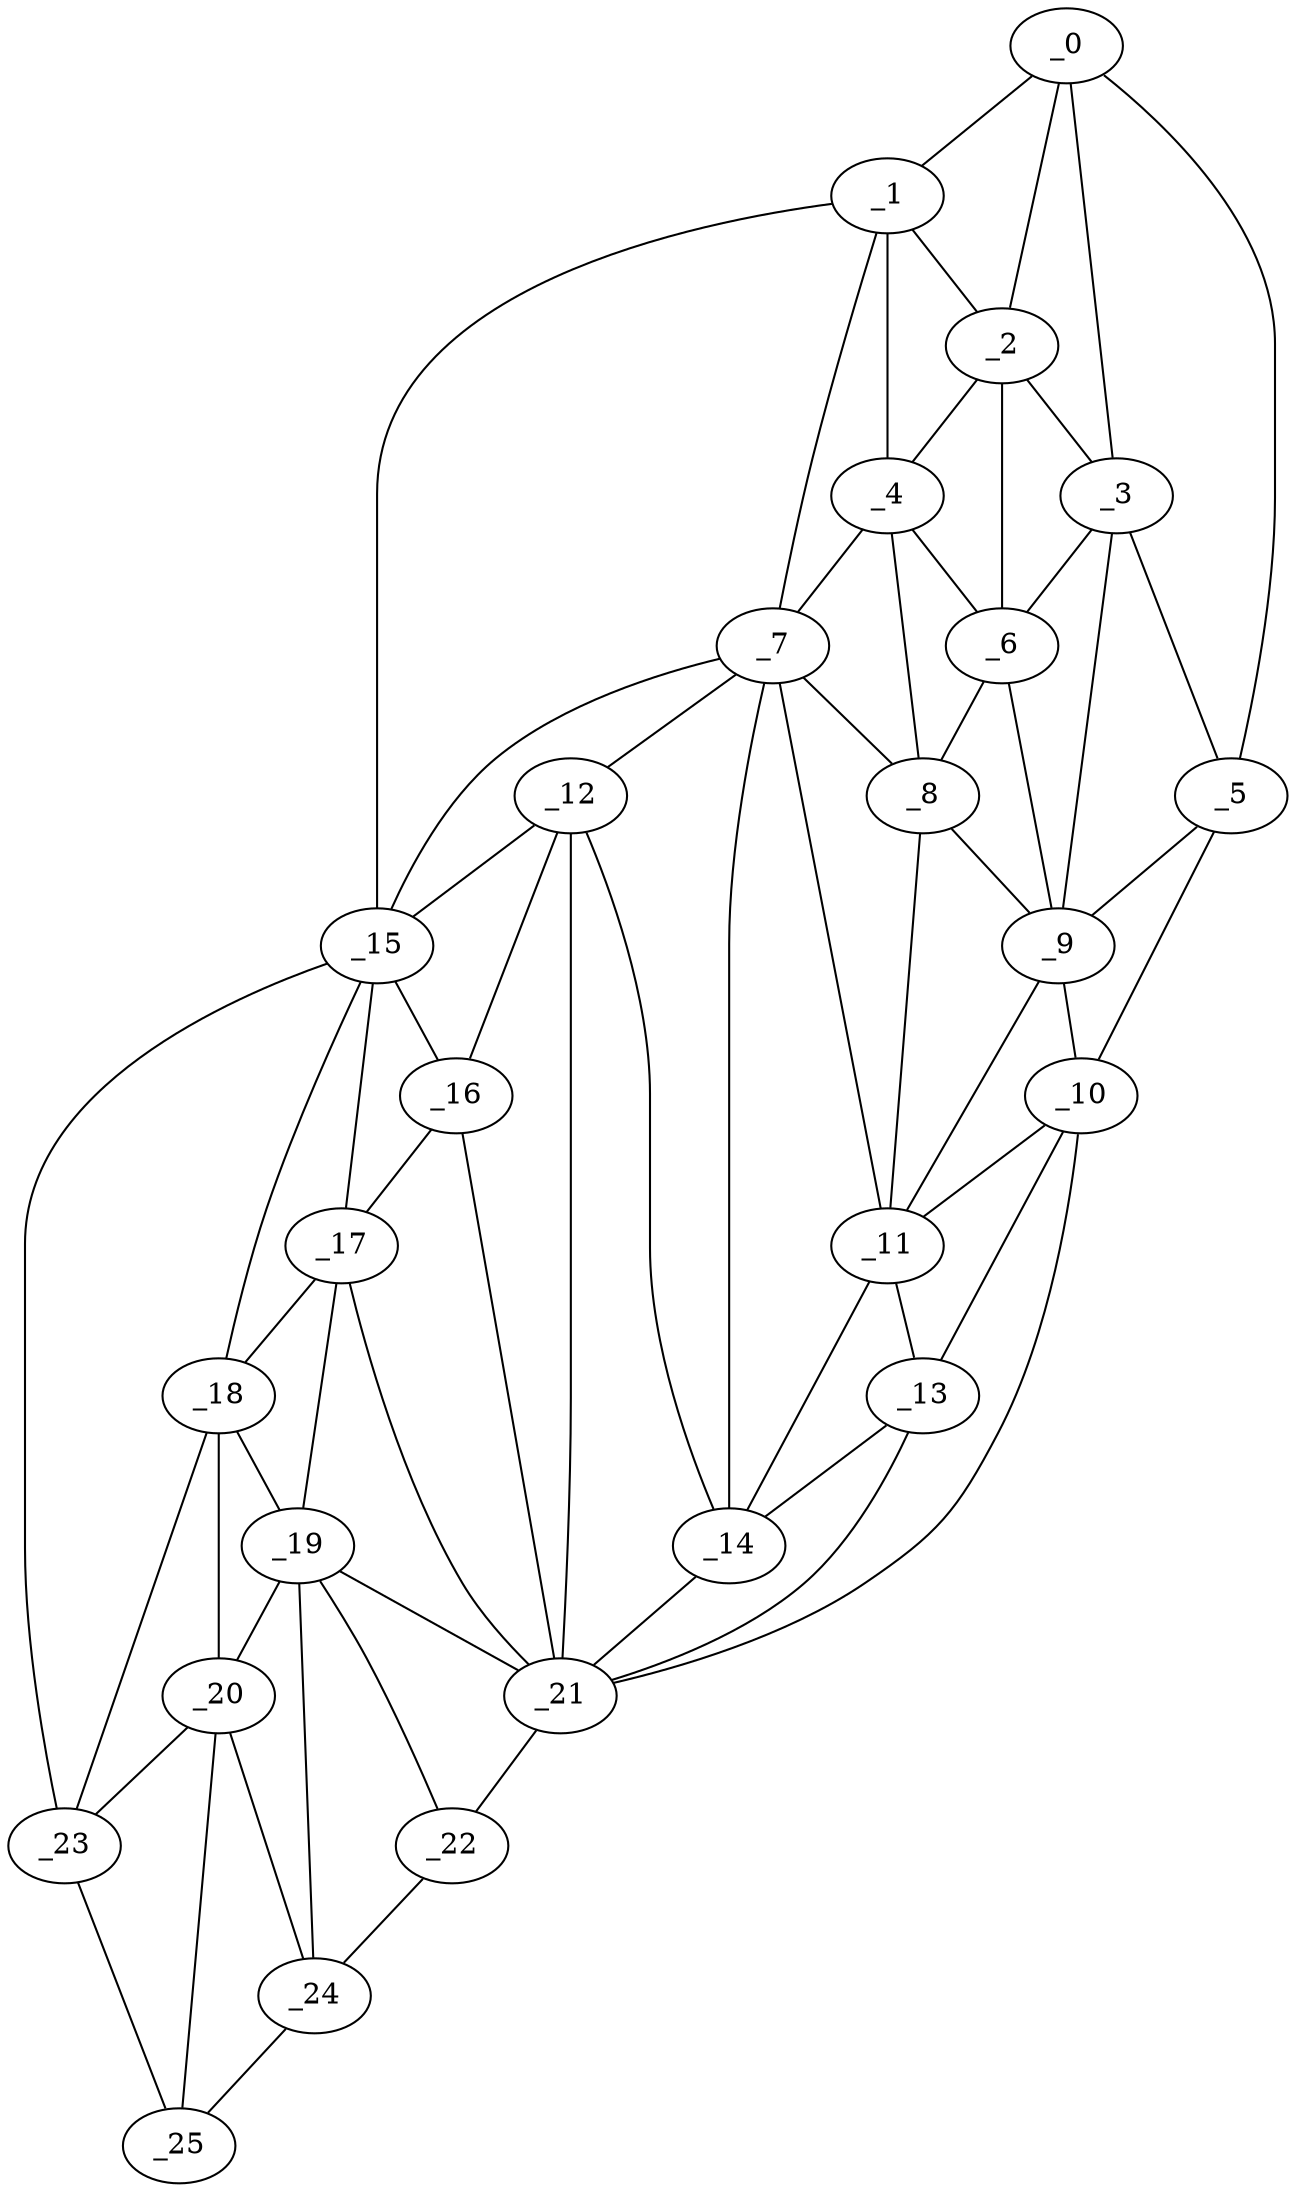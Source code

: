 graph "obj57__60.gxl" {
	_0	 [x=13,
		y=38];
	_1	 [x=16,
		y=49];
	_0 -- _1	 [valence=1];
	_2	 [x=26,
		y=36];
	_0 -- _2	 [valence=1];
	_3	 [x=30,
		y=17];
	_0 -- _3	 [valence=1];
	_5	 [x=35,
		y=9];
	_0 -- _5	 [valence=1];
	_1 -- _2	 [valence=2];
	_4	 [x=33,
		y=39];
	_1 -- _4	 [valence=1];
	_7	 [x=37,
		y=57];
	_1 -- _7	 [valence=2];
	_15	 [x=77,
		y=121];
	_1 -- _15	 [valence=1];
	_2 -- _3	 [valence=2];
	_2 -- _4	 [valence=2];
	_6	 [x=36,
		y=31];
	_2 -- _6	 [valence=2];
	_3 -- _5	 [valence=1];
	_3 -- _6	 [valence=2];
	_9	 [x=52,
		y=13];
	_3 -- _9	 [valence=1];
	_4 -- _6	 [valence=2];
	_4 -- _7	 [valence=2];
	_8	 [x=48,
		y=32];
	_4 -- _8	 [valence=2];
	_5 -- _9	 [valence=2];
	_10	 [x=57,
		y=5];
	_5 -- _10	 [valence=1];
	_6 -- _8	 [valence=1];
	_6 -- _9	 [valence=2];
	_7 -- _8	 [valence=2];
	_11	 [x=60,
		y=34];
	_7 -- _11	 [valence=2];
	_12	 [x=70,
		y=76];
	_7 -- _12	 [valence=2];
	_14	 [x=73,
		y=48];
	_7 -- _14	 [valence=1];
	_7 -- _15	 [valence=2];
	_8 -- _9	 [valence=2];
	_8 -- _11	 [valence=2];
	_9 -- _10	 [valence=1];
	_9 -- _11	 [valence=2];
	_10 -- _11	 [valence=2];
	_13	 [x=72,
		y=40];
	_10 -- _13	 [valence=1];
	_21	 [x=108,
		y=69];
	_10 -- _21	 [valence=1];
	_11 -- _13	 [valence=2];
	_11 -- _14	 [valence=2];
	_12 -- _14	 [valence=2];
	_12 -- _15	 [valence=1];
	_16	 [x=79,
		y=87];
	_12 -- _16	 [valence=2];
	_12 -- _21	 [valence=2];
	_13 -- _14	 [valence=1];
	_13 -- _21	 [valence=2];
	_14 -- _21	 [valence=1];
	_15 -- _16	 [valence=2];
	_17	 [x=84,
		y=90];
	_15 -- _17	 [valence=2];
	_18	 [x=85,
		y=118];
	_15 -- _18	 [valence=2];
	_23	 [x=111,
		y=110];
	_15 -- _23	 [valence=1];
	_16 -- _17	 [valence=1];
	_16 -- _21	 [valence=1];
	_17 -- _18	 [valence=2];
	_19	 [x=97,
		y=94];
	_17 -- _19	 [valence=2];
	_17 -- _21	 [valence=2];
	_18 -- _19	 [valence=2];
	_20	 [x=105,
		y=104];
	_18 -- _20	 [valence=2];
	_18 -- _23	 [valence=1];
	_19 -- _20	 [valence=1];
	_19 -- _21	 [valence=2];
	_22	 [x=111,
		y=74];
	_19 -- _22	 [valence=2];
	_24	 [x=114,
		y=90];
	_19 -- _24	 [valence=1];
	_20 -- _23	 [valence=2];
	_20 -- _24	 [valence=2];
	_25	 [x=114,
		y=102];
	_20 -- _25	 [valence=2];
	_21 -- _22	 [valence=1];
	_22 -- _24	 [valence=1];
	_23 -- _25	 [valence=1];
	_24 -- _25	 [valence=1];
}
